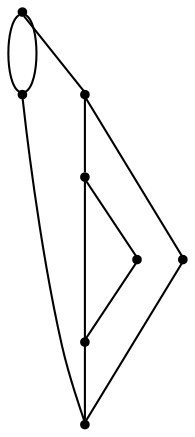 graph {
  node [shape=point,comment="{\"directed\":false,\"doi\":\"10.1007/978-3-030-04414-5_29\",\"figure\":\"9 (2)\"}"]

  v0 [pos="821.6194113646914,467.25945341568695"]
  v1 [pos="688.264834012698,433.92121766479255"]
  v2 [pos="649.040874954401,447.42748640722607"]
  v3 [pos="554.9092233489168,400.58298191389815"]
  v4 [pos="421.5546539454755,433.92121766479255"]
  v5 [pos="288.200076593482,467.259453415687"]
  v6 [pos="554.9092233489168,267.23003891032045"]
  v7 [pos="554.9092233489168,333.9065104121093"]

  v0 -- v1 [id="-1",pos="821.6194113646914,467.25945341568695 799.3898384666655,445.03535124519533 754.9410893769071,433.92121766479255 688.264834012698,433.92121766479255"]
  v4 -- v6 [id="-2",pos="421.5546539454755,433.92121766479255 554.9092233489168,267.23003891032045 554.9092233489168,267.23003891032045 554.9092233489168,267.23003891032045"]
  v3 -- v7 [id="-3",pos="554.9092233489168,400.58298191389815 554.9092233489168,333.9065104121093 554.9092233489168,333.9065104121093 554.9092233489168,333.9065104121093"]
  v7 -- v2 [id="-5",pos="554.9092233489168,333.9065104121093 649.040874954401,447.42748640722607 649.040874954401,447.42748640722607 649.040874954401,447.42748640722607"]
  v6 -- v1 [id="-6",pos="554.9092233489168,267.23003891032045 688.264834012698,433.92121766479255 688.264834012698,433.92121766479255 688.264834012698,433.92121766479255"]
  v5 -- v4 [id="-10",pos="288.200076593482,467.259453415687 310.4244431898089,422.807115878209 354.87735732092654,411.6970837004817 421.5546539454755,433.92121766479255"]
  v5 -- v0 [id="-11",pos="288.200076593482,467.259453415687 421.5546459969233,556.1600588817867 599.3621692742432,556.1600588817867 821.6194113646914,467.25945341568695"]
  v5 -- v0 [id="-12",pos="288.200076593482,467.259453415687 395.033761039241,488.20833729228997 415.7162436317814,487.6332506907826 438.69490398739316,492.325605083566 461.6777293843641,497.0179594763494 486.9525992972559,506.9735898731097 510.50632150831865,511.7618026307507 534.0642405549494,516.5499835945725 555.8927454054503,516.1666137227805 583.3263149223505,513.5328773287255 610.7598208508332,510.9033377188036 643.7941946101471,506.01926659630493 821.6194113646914,467.25945341568695"]
  v4 -- v3 [id="-13",pos="421.5546539454755,433.92121766479255 466.0075601280409,456.1453516291034 510.45630921779923,445.03531945137615 554.9092233489168,400.58298191389815"]
  v3 -- v2 [id="-15",pos="554.9092233489168,400.58298191389815 582.3802464438412,427.2119587640579 613.5102106815206,442.65587002320217 649.040874954401,447.42748640722607"]
  v2 -- v1 [id="-17",pos="649.040874954401,447.42748640722607 651.5788158815598,432.49176755401356 665.9144431210459,427.9828952917752 688.264834012698,433.92121766479255"]
}